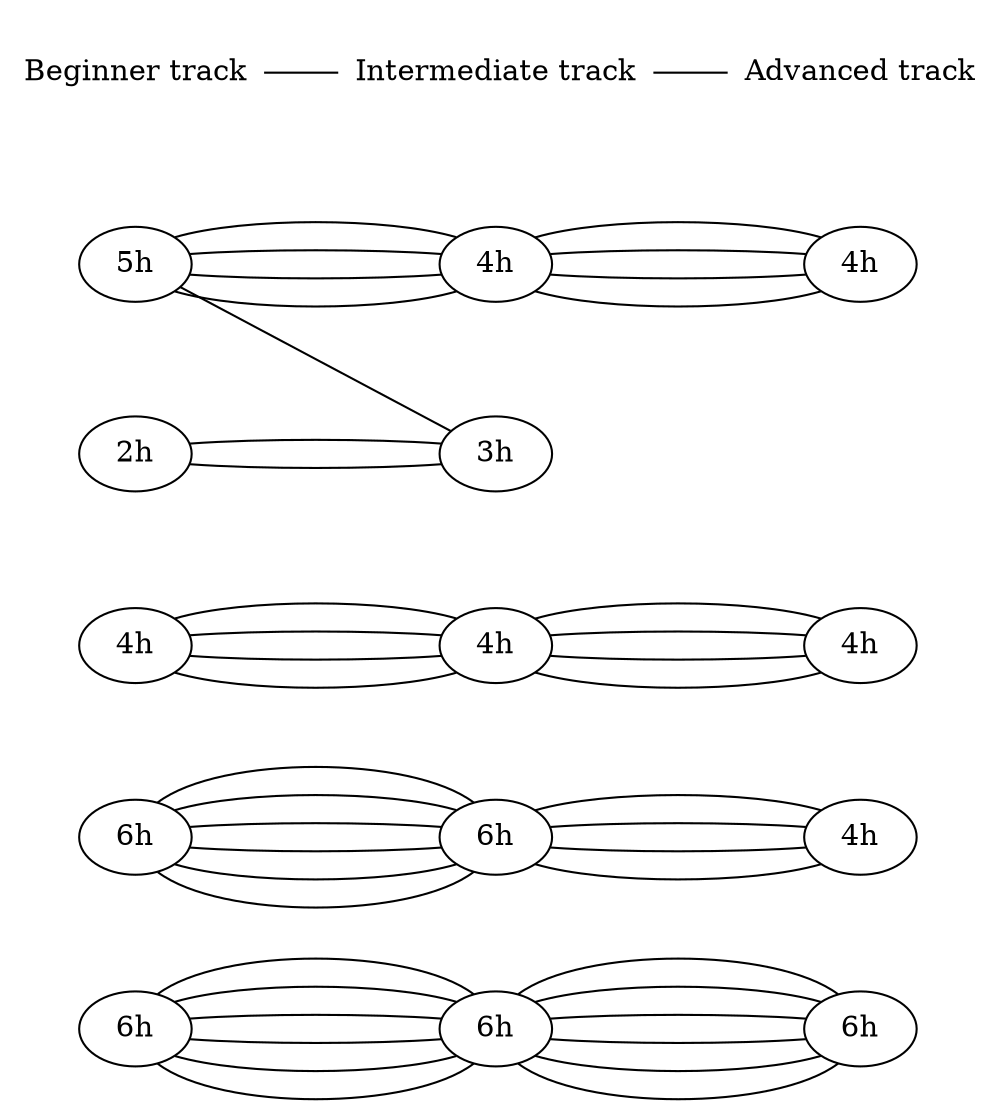 graph scheduleClashes {

rankdir="LR";
ratio=1.1

b6a -- i6a -- a6;
b6a -- i6a -- a6;
b6a -- i6a -- a6;
b6a -- i6a -- a6;
b6a -- i6a -- a6;
b6a -- i6a -- a6;

b6b -- i6b;
b6b -- i6b;
b6b -- i6b;
b6b -- i6b;
b6b -- i6b;
b6b -- i6b;

       i6b -- a4a;
       i6b -- a4a;
       i6b -- a4a;
       i6b -- a4a;


b4  -- i4a -- a4b;
b4  -- i4a -- a4b;
b4  -- i4a -- a4b;
b4  -- i4a -- a4b;

b5  -- i4b;
b5  -- i4b;
b5  -- i4b;
b5  -- i4b;

       i4b -- a4c;
       i4b -- a4c;
       i4b -- a4c;
       i4b -- a4c;

b2  -- i3;
b2  -- i3;

b5  -- i3;


node[shape=none];
beginner -- intermediate -- advanced; //[label="scheduled concurrently with"];
beginner[label="Beginner track"];
intermediate[label="Intermediate track"];
advanced[label="Advanced track"];

// beginner track
subgraph {
	rank=same;
	beginner;
	b6a[label="6h"];
	b6b[label="6h"];
	b5[label="5h"];
	b4[label="4h"];
	b2[label="2h"];
}

// intermediate track
subgraph {
	rank=same;
	intermediate;
	i6a[label="6h"];
	i6b[label="6h"];
	i4a[label="4h"];
	i4b[label="4h"];
	i3[label="3h"];
}

// advanced track
subgraph {
	rank=same;
	advanced;
	a6[label="6h"];
	a4a[label="4h"];
	a4b[label="4h"];
  a4c[label="4h"];
}

}
